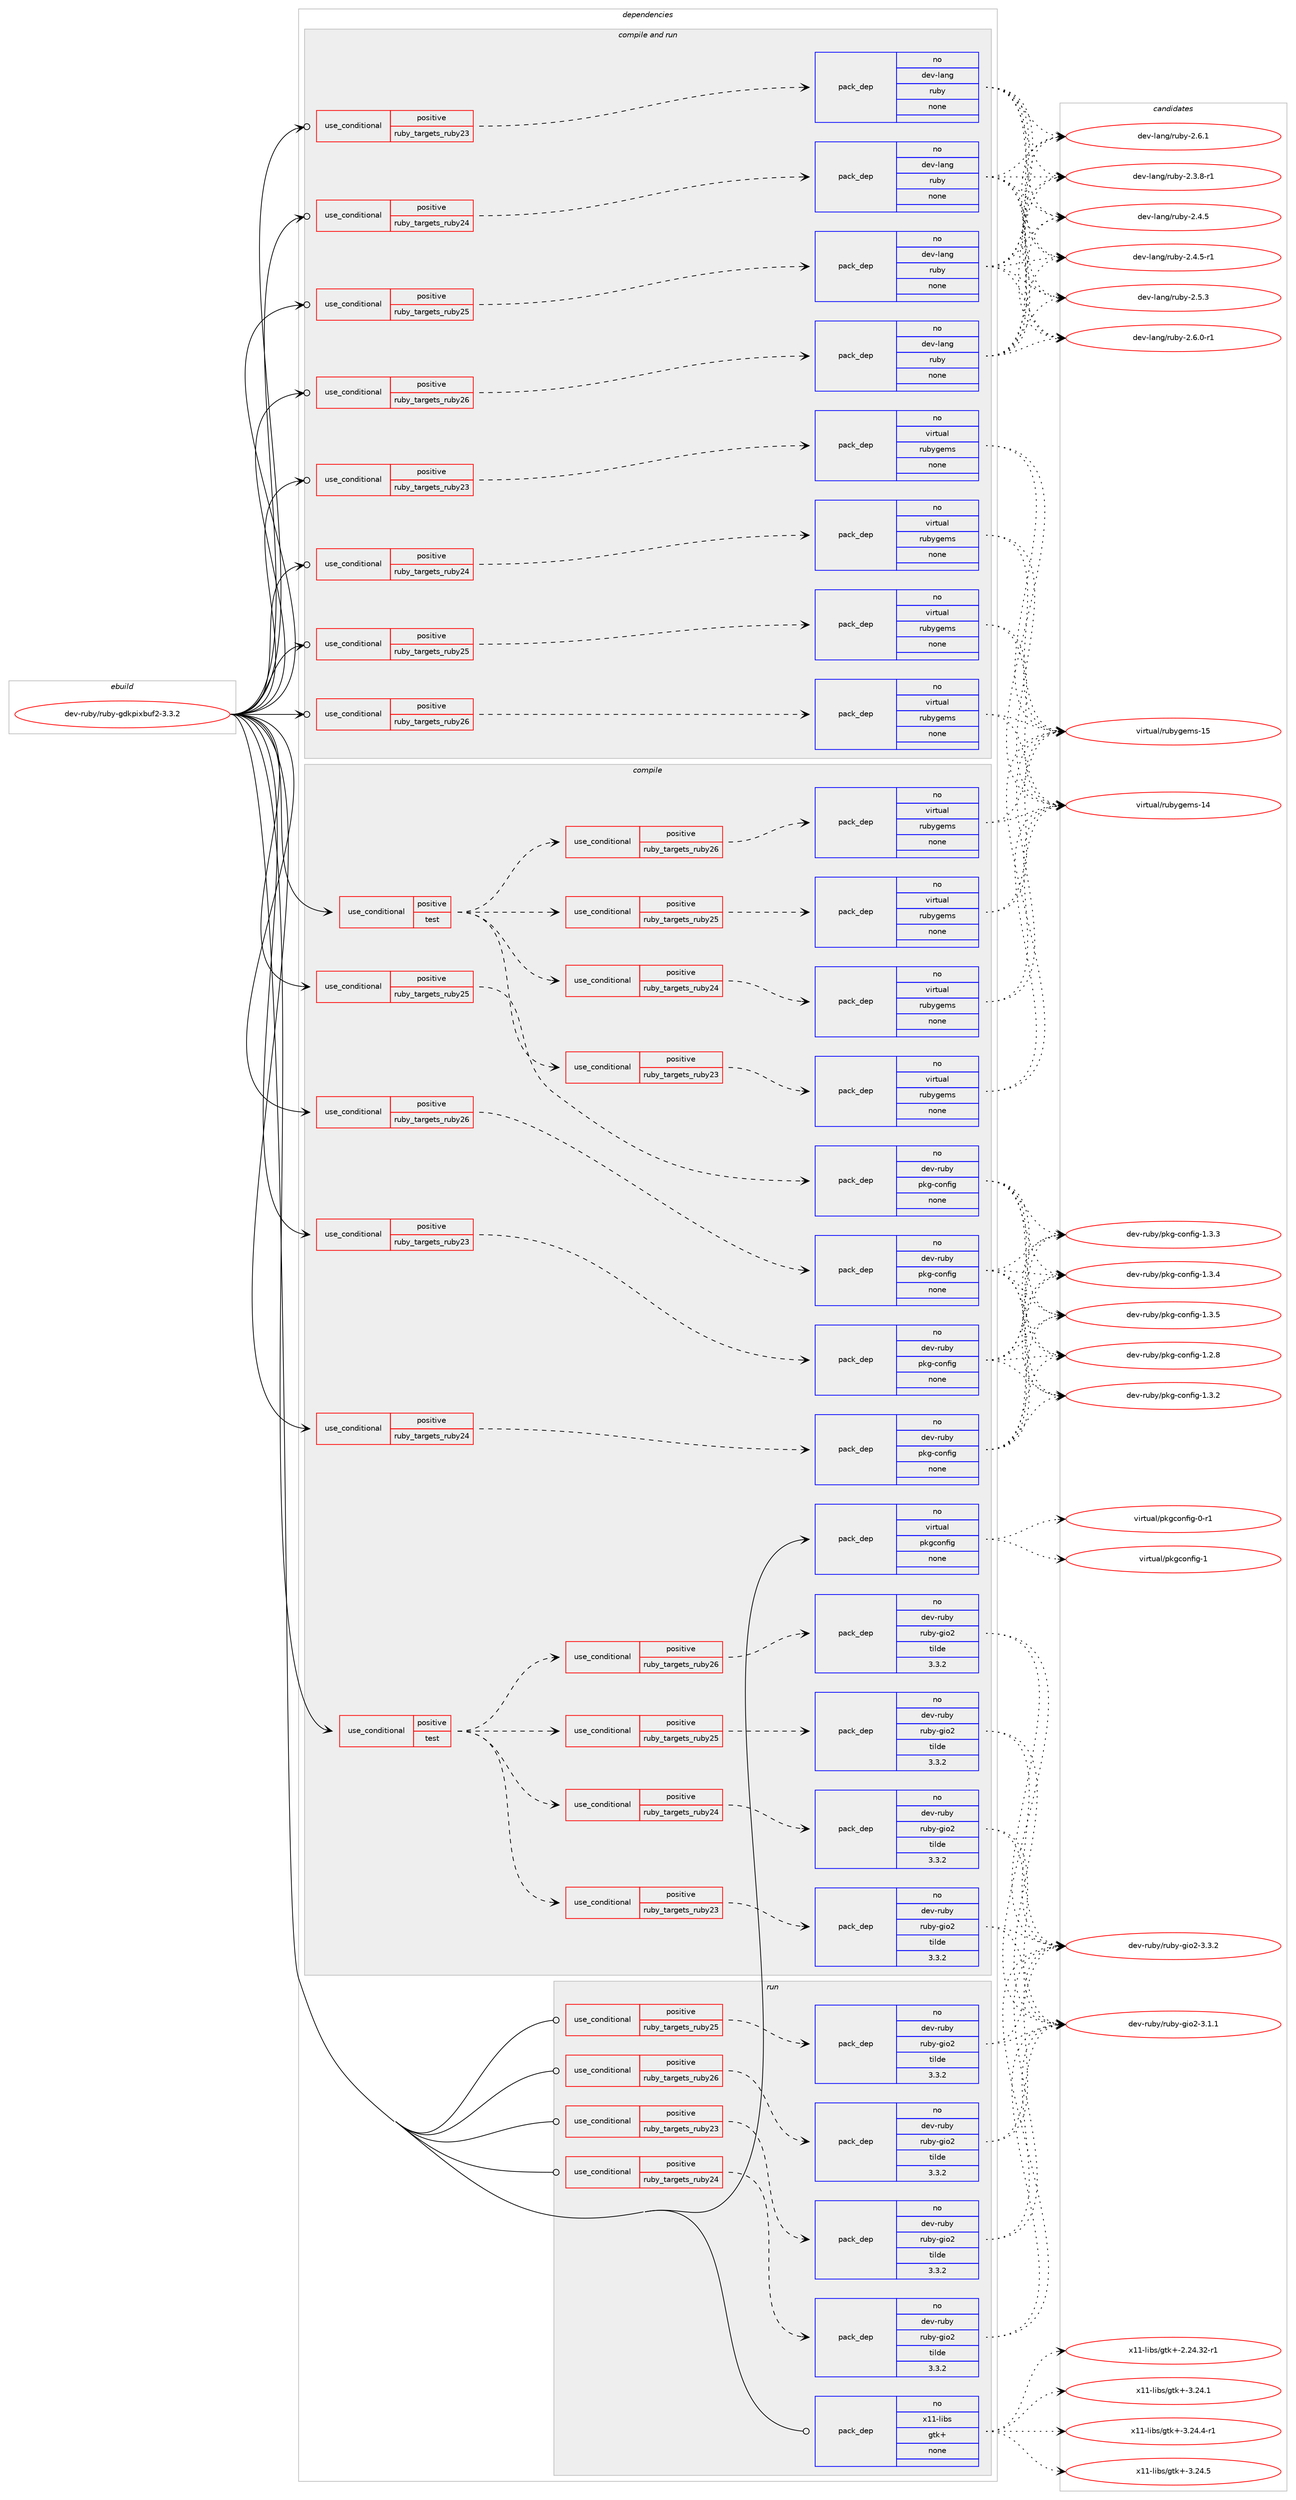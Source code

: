 digraph prolog {

# *************
# Graph options
# *************

newrank=true;
concentrate=true;
compound=true;
graph [rankdir=LR,fontname=Helvetica,fontsize=10,ranksep=1.5];#, ranksep=2.5, nodesep=0.2];
edge  [arrowhead=vee];
node  [fontname=Helvetica,fontsize=10];

# **********
# The ebuild
# **********

subgraph cluster_leftcol {
color=gray;
rank=same;
label=<<i>ebuild</i>>;
id [label="dev-ruby/ruby-gdkpixbuf2-3.3.2", color=red, width=4, href="../dev-ruby/ruby-gdkpixbuf2-3.3.2.svg"];
}

# ****************
# The dependencies
# ****************

subgraph cluster_midcol {
color=gray;
label=<<i>dependencies</i>>;
subgraph cluster_compile {
fillcolor="#eeeeee";
style=filled;
label=<<i>compile</i>>;
subgraph cond415086 {
dependency1522899 [label=<<TABLE BORDER="0" CELLBORDER="1" CELLSPACING="0" CELLPADDING="4"><TR><TD ROWSPAN="3" CELLPADDING="10">use_conditional</TD></TR><TR><TD>positive</TD></TR><TR><TD>ruby_targets_ruby23</TD></TR></TABLE>>, shape=none, color=red];
subgraph pack1084307 {
dependency1522900 [label=<<TABLE BORDER="0" CELLBORDER="1" CELLSPACING="0" CELLPADDING="4" WIDTH="220"><TR><TD ROWSPAN="6" CELLPADDING="30">pack_dep</TD></TR><TR><TD WIDTH="110">no</TD></TR><TR><TD>dev-ruby</TD></TR><TR><TD>pkg-config</TD></TR><TR><TD>none</TD></TR><TR><TD></TD></TR></TABLE>>, shape=none, color=blue];
}
dependency1522899:e -> dependency1522900:w [weight=20,style="dashed",arrowhead="vee"];
}
id:e -> dependency1522899:w [weight=20,style="solid",arrowhead="vee"];
subgraph cond415087 {
dependency1522901 [label=<<TABLE BORDER="0" CELLBORDER="1" CELLSPACING="0" CELLPADDING="4"><TR><TD ROWSPAN="3" CELLPADDING="10">use_conditional</TD></TR><TR><TD>positive</TD></TR><TR><TD>ruby_targets_ruby24</TD></TR></TABLE>>, shape=none, color=red];
subgraph pack1084308 {
dependency1522902 [label=<<TABLE BORDER="0" CELLBORDER="1" CELLSPACING="0" CELLPADDING="4" WIDTH="220"><TR><TD ROWSPAN="6" CELLPADDING="30">pack_dep</TD></TR><TR><TD WIDTH="110">no</TD></TR><TR><TD>dev-ruby</TD></TR><TR><TD>pkg-config</TD></TR><TR><TD>none</TD></TR><TR><TD></TD></TR></TABLE>>, shape=none, color=blue];
}
dependency1522901:e -> dependency1522902:w [weight=20,style="dashed",arrowhead="vee"];
}
id:e -> dependency1522901:w [weight=20,style="solid",arrowhead="vee"];
subgraph cond415088 {
dependency1522903 [label=<<TABLE BORDER="0" CELLBORDER="1" CELLSPACING="0" CELLPADDING="4"><TR><TD ROWSPAN="3" CELLPADDING="10">use_conditional</TD></TR><TR><TD>positive</TD></TR><TR><TD>ruby_targets_ruby25</TD></TR></TABLE>>, shape=none, color=red];
subgraph pack1084309 {
dependency1522904 [label=<<TABLE BORDER="0" CELLBORDER="1" CELLSPACING="0" CELLPADDING="4" WIDTH="220"><TR><TD ROWSPAN="6" CELLPADDING="30">pack_dep</TD></TR><TR><TD WIDTH="110">no</TD></TR><TR><TD>dev-ruby</TD></TR><TR><TD>pkg-config</TD></TR><TR><TD>none</TD></TR><TR><TD></TD></TR></TABLE>>, shape=none, color=blue];
}
dependency1522903:e -> dependency1522904:w [weight=20,style="dashed",arrowhead="vee"];
}
id:e -> dependency1522903:w [weight=20,style="solid",arrowhead="vee"];
subgraph cond415089 {
dependency1522905 [label=<<TABLE BORDER="0" CELLBORDER="1" CELLSPACING="0" CELLPADDING="4"><TR><TD ROWSPAN="3" CELLPADDING="10">use_conditional</TD></TR><TR><TD>positive</TD></TR><TR><TD>ruby_targets_ruby26</TD></TR></TABLE>>, shape=none, color=red];
subgraph pack1084310 {
dependency1522906 [label=<<TABLE BORDER="0" CELLBORDER="1" CELLSPACING="0" CELLPADDING="4" WIDTH="220"><TR><TD ROWSPAN="6" CELLPADDING="30">pack_dep</TD></TR><TR><TD WIDTH="110">no</TD></TR><TR><TD>dev-ruby</TD></TR><TR><TD>pkg-config</TD></TR><TR><TD>none</TD></TR><TR><TD></TD></TR></TABLE>>, shape=none, color=blue];
}
dependency1522905:e -> dependency1522906:w [weight=20,style="dashed",arrowhead="vee"];
}
id:e -> dependency1522905:w [weight=20,style="solid",arrowhead="vee"];
subgraph cond415090 {
dependency1522907 [label=<<TABLE BORDER="0" CELLBORDER="1" CELLSPACING="0" CELLPADDING="4"><TR><TD ROWSPAN="3" CELLPADDING="10">use_conditional</TD></TR><TR><TD>positive</TD></TR><TR><TD>test</TD></TR></TABLE>>, shape=none, color=red];
subgraph cond415091 {
dependency1522908 [label=<<TABLE BORDER="0" CELLBORDER="1" CELLSPACING="0" CELLPADDING="4"><TR><TD ROWSPAN="3" CELLPADDING="10">use_conditional</TD></TR><TR><TD>positive</TD></TR><TR><TD>ruby_targets_ruby23</TD></TR></TABLE>>, shape=none, color=red];
subgraph pack1084311 {
dependency1522909 [label=<<TABLE BORDER="0" CELLBORDER="1" CELLSPACING="0" CELLPADDING="4" WIDTH="220"><TR><TD ROWSPAN="6" CELLPADDING="30">pack_dep</TD></TR><TR><TD WIDTH="110">no</TD></TR><TR><TD>dev-ruby</TD></TR><TR><TD>ruby-gio2</TD></TR><TR><TD>tilde</TD></TR><TR><TD>3.3.2</TD></TR></TABLE>>, shape=none, color=blue];
}
dependency1522908:e -> dependency1522909:w [weight=20,style="dashed",arrowhead="vee"];
}
dependency1522907:e -> dependency1522908:w [weight=20,style="dashed",arrowhead="vee"];
subgraph cond415092 {
dependency1522910 [label=<<TABLE BORDER="0" CELLBORDER="1" CELLSPACING="0" CELLPADDING="4"><TR><TD ROWSPAN="3" CELLPADDING="10">use_conditional</TD></TR><TR><TD>positive</TD></TR><TR><TD>ruby_targets_ruby24</TD></TR></TABLE>>, shape=none, color=red];
subgraph pack1084312 {
dependency1522911 [label=<<TABLE BORDER="0" CELLBORDER="1" CELLSPACING="0" CELLPADDING="4" WIDTH="220"><TR><TD ROWSPAN="6" CELLPADDING="30">pack_dep</TD></TR><TR><TD WIDTH="110">no</TD></TR><TR><TD>dev-ruby</TD></TR><TR><TD>ruby-gio2</TD></TR><TR><TD>tilde</TD></TR><TR><TD>3.3.2</TD></TR></TABLE>>, shape=none, color=blue];
}
dependency1522910:e -> dependency1522911:w [weight=20,style="dashed",arrowhead="vee"];
}
dependency1522907:e -> dependency1522910:w [weight=20,style="dashed",arrowhead="vee"];
subgraph cond415093 {
dependency1522912 [label=<<TABLE BORDER="0" CELLBORDER="1" CELLSPACING="0" CELLPADDING="4"><TR><TD ROWSPAN="3" CELLPADDING="10">use_conditional</TD></TR><TR><TD>positive</TD></TR><TR><TD>ruby_targets_ruby25</TD></TR></TABLE>>, shape=none, color=red];
subgraph pack1084313 {
dependency1522913 [label=<<TABLE BORDER="0" CELLBORDER="1" CELLSPACING="0" CELLPADDING="4" WIDTH="220"><TR><TD ROWSPAN="6" CELLPADDING="30">pack_dep</TD></TR><TR><TD WIDTH="110">no</TD></TR><TR><TD>dev-ruby</TD></TR><TR><TD>ruby-gio2</TD></TR><TR><TD>tilde</TD></TR><TR><TD>3.3.2</TD></TR></TABLE>>, shape=none, color=blue];
}
dependency1522912:e -> dependency1522913:w [weight=20,style="dashed",arrowhead="vee"];
}
dependency1522907:e -> dependency1522912:w [weight=20,style="dashed",arrowhead="vee"];
subgraph cond415094 {
dependency1522914 [label=<<TABLE BORDER="0" CELLBORDER="1" CELLSPACING="0" CELLPADDING="4"><TR><TD ROWSPAN="3" CELLPADDING="10">use_conditional</TD></TR><TR><TD>positive</TD></TR><TR><TD>ruby_targets_ruby26</TD></TR></TABLE>>, shape=none, color=red];
subgraph pack1084314 {
dependency1522915 [label=<<TABLE BORDER="0" CELLBORDER="1" CELLSPACING="0" CELLPADDING="4" WIDTH="220"><TR><TD ROWSPAN="6" CELLPADDING="30">pack_dep</TD></TR><TR><TD WIDTH="110">no</TD></TR><TR><TD>dev-ruby</TD></TR><TR><TD>ruby-gio2</TD></TR><TR><TD>tilde</TD></TR><TR><TD>3.3.2</TD></TR></TABLE>>, shape=none, color=blue];
}
dependency1522914:e -> dependency1522915:w [weight=20,style="dashed",arrowhead="vee"];
}
dependency1522907:e -> dependency1522914:w [weight=20,style="dashed",arrowhead="vee"];
}
id:e -> dependency1522907:w [weight=20,style="solid",arrowhead="vee"];
subgraph cond415095 {
dependency1522916 [label=<<TABLE BORDER="0" CELLBORDER="1" CELLSPACING="0" CELLPADDING="4"><TR><TD ROWSPAN="3" CELLPADDING="10">use_conditional</TD></TR><TR><TD>positive</TD></TR><TR><TD>test</TD></TR></TABLE>>, shape=none, color=red];
subgraph cond415096 {
dependency1522917 [label=<<TABLE BORDER="0" CELLBORDER="1" CELLSPACING="0" CELLPADDING="4"><TR><TD ROWSPAN="3" CELLPADDING="10">use_conditional</TD></TR><TR><TD>positive</TD></TR><TR><TD>ruby_targets_ruby23</TD></TR></TABLE>>, shape=none, color=red];
subgraph pack1084315 {
dependency1522918 [label=<<TABLE BORDER="0" CELLBORDER="1" CELLSPACING="0" CELLPADDING="4" WIDTH="220"><TR><TD ROWSPAN="6" CELLPADDING="30">pack_dep</TD></TR><TR><TD WIDTH="110">no</TD></TR><TR><TD>virtual</TD></TR><TR><TD>rubygems</TD></TR><TR><TD>none</TD></TR><TR><TD></TD></TR></TABLE>>, shape=none, color=blue];
}
dependency1522917:e -> dependency1522918:w [weight=20,style="dashed",arrowhead="vee"];
}
dependency1522916:e -> dependency1522917:w [weight=20,style="dashed",arrowhead="vee"];
subgraph cond415097 {
dependency1522919 [label=<<TABLE BORDER="0" CELLBORDER="1" CELLSPACING="0" CELLPADDING="4"><TR><TD ROWSPAN="3" CELLPADDING="10">use_conditional</TD></TR><TR><TD>positive</TD></TR><TR><TD>ruby_targets_ruby24</TD></TR></TABLE>>, shape=none, color=red];
subgraph pack1084316 {
dependency1522920 [label=<<TABLE BORDER="0" CELLBORDER="1" CELLSPACING="0" CELLPADDING="4" WIDTH="220"><TR><TD ROWSPAN="6" CELLPADDING="30">pack_dep</TD></TR><TR><TD WIDTH="110">no</TD></TR><TR><TD>virtual</TD></TR><TR><TD>rubygems</TD></TR><TR><TD>none</TD></TR><TR><TD></TD></TR></TABLE>>, shape=none, color=blue];
}
dependency1522919:e -> dependency1522920:w [weight=20,style="dashed",arrowhead="vee"];
}
dependency1522916:e -> dependency1522919:w [weight=20,style="dashed",arrowhead="vee"];
subgraph cond415098 {
dependency1522921 [label=<<TABLE BORDER="0" CELLBORDER="1" CELLSPACING="0" CELLPADDING="4"><TR><TD ROWSPAN="3" CELLPADDING="10">use_conditional</TD></TR><TR><TD>positive</TD></TR><TR><TD>ruby_targets_ruby25</TD></TR></TABLE>>, shape=none, color=red];
subgraph pack1084317 {
dependency1522922 [label=<<TABLE BORDER="0" CELLBORDER="1" CELLSPACING="0" CELLPADDING="4" WIDTH="220"><TR><TD ROWSPAN="6" CELLPADDING="30">pack_dep</TD></TR><TR><TD WIDTH="110">no</TD></TR><TR><TD>virtual</TD></TR><TR><TD>rubygems</TD></TR><TR><TD>none</TD></TR><TR><TD></TD></TR></TABLE>>, shape=none, color=blue];
}
dependency1522921:e -> dependency1522922:w [weight=20,style="dashed",arrowhead="vee"];
}
dependency1522916:e -> dependency1522921:w [weight=20,style="dashed",arrowhead="vee"];
subgraph cond415099 {
dependency1522923 [label=<<TABLE BORDER="0" CELLBORDER="1" CELLSPACING="0" CELLPADDING="4"><TR><TD ROWSPAN="3" CELLPADDING="10">use_conditional</TD></TR><TR><TD>positive</TD></TR><TR><TD>ruby_targets_ruby26</TD></TR></TABLE>>, shape=none, color=red];
subgraph pack1084318 {
dependency1522924 [label=<<TABLE BORDER="0" CELLBORDER="1" CELLSPACING="0" CELLPADDING="4" WIDTH="220"><TR><TD ROWSPAN="6" CELLPADDING="30">pack_dep</TD></TR><TR><TD WIDTH="110">no</TD></TR><TR><TD>virtual</TD></TR><TR><TD>rubygems</TD></TR><TR><TD>none</TD></TR><TR><TD></TD></TR></TABLE>>, shape=none, color=blue];
}
dependency1522923:e -> dependency1522924:w [weight=20,style="dashed",arrowhead="vee"];
}
dependency1522916:e -> dependency1522923:w [weight=20,style="dashed",arrowhead="vee"];
}
id:e -> dependency1522916:w [weight=20,style="solid",arrowhead="vee"];
subgraph pack1084319 {
dependency1522925 [label=<<TABLE BORDER="0" CELLBORDER="1" CELLSPACING="0" CELLPADDING="4" WIDTH="220"><TR><TD ROWSPAN="6" CELLPADDING="30">pack_dep</TD></TR><TR><TD WIDTH="110">no</TD></TR><TR><TD>virtual</TD></TR><TR><TD>pkgconfig</TD></TR><TR><TD>none</TD></TR><TR><TD></TD></TR></TABLE>>, shape=none, color=blue];
}
id:e -> dependency1522925:w [weight=20,style="solid",arrowhead="vee"];
}
subgraph cluster_compileandrun {
fillcolor="#eeeeee";
style=filled;
label=<<i>compile and run</i>>;
subgraph cond415100 {
dependency1522926 [label=<<TABLE BORDER="0" CELLBORDER="1" CELLSPACING="0" CELLPADDING="4"><TR><TD ROWSPAN="3" CELLPADDING="10">use_conditional</TD></TR><TR><TD>positive</TD></TR><TR><TD>ruby_targets_ruby23</TD></TR></TABLE>>, shape=none, color=red];
subgraph pack1084320 {
dependency1522927 [label=<<TABLE BORDER="0" CELLBORDER="1" CELLSPACING="0" CELLPADDING="4" WIDTH="220"><TR><TD ROWSPAN="6" CELLPADDING="30">pack_dep</TD></TR><TR><TD WIDTH="110">no</TD></TR><TR><TD>dev-lang</TD></TR><TR><TD>ruby</TD></TR><TR><TD>none</TD></TR><TR><TD></TD></TR></TABLE>>, shape=none, color=blue];
}
dependency1522926:e -> dependency1522927:w [weight=20,style="dashed",arrowhead="vee"];
}
id:e -> dependency1522926:w [weight=20,style="solid",arrowhead="odotvee"];
subgraph cond415101 {
dependency1522928 [label=<<TABLE BORDER="0" CELLBORDER="1" CELLSPACING="0" CELLPADDING="4"><TR><TD ROWSPAN="3" CELLPADDING="10">use_conditional</TD></TR><TR><TD>positive</TD></TR><TR><TD>ruby_targets_ruby23</TD></TR></TABLE>>, shape=none, color=red];
subgraph pack1084321 {
dependency1522929 [label=<<TABLE BORDER="0" CELLBORDER="1" CELLSPACING="0" CELLPADDING="4" WIDTH="220"><TR><TD ROWSPAN="6" CELLPADDING="30">pack_dep</TD></TR><TR><TD WIDTH="110">no</TD></TR><TR><TD>virtual</TD></TR><TR><TD>rubygems</TD></TR><TR><TD>none</TD></TR><TR><TD></TD></TR></TABLE>>, shape=none, color=blue];
}
dependency1522928:e -> dependency1522929:w [weight=20,style="dashed",arrowhead="vee"];
}
id:e -> dependency1522928:w [weight=20,style="solid",arrowhead="odotvee"];
subgraph cond415102 {
dependency1522930 [label=<<TABLE BORDER="0" CELLBORDER="1" CELLSPACING="0" CELLPADDING="4"><TR><TD ROWSPAN="3" CELLPADDING="10">use_conditional</TD></TR><TR><TD>positive</TD></TR><TR><TD>ruby_targets_ruby24</TD></TR></TABLE>>, shape=none, color=red];
subgraph pack1084322 {
dependency1522931 [label=<<TABLE BORDER="0" CELLBORDER="1" CELLSPACING="0" CELLPADDING="4" WIDTH="220"><TR><TD ROWSPAN="6" CELLPADDING="30">pack_dep</TD></TR><TR><TD WIDTH="110">no</TD></TR><TR><TD>dev-lang</TD></TR><TR><TD>ruby</TD></TR><TR><TD>none</TD></TR><TR><TD></TD></TR></TABLE>>, shape=none, color=blue];
}
dependency1522930:e -> dependency1522931:w [weight=20,style="dashed",arrowhead="vee"];
}
id:e -> dependency1522930:w [weight=20,style="solid",arrowhead="odotvee"];
subgraph cond415103 {
dependency1522932 [label=<<TABLE BORDER="0" CELLBORDER="1" CELLSPACING="0" CELLPADDING="4"><TR><TD ROWSPAN="3" CELLPADDING="10">use_conditional</TD></TR><TR><TD>positive</TD></TR><TR><TD>ruby_targets_ruby24</TD></TR></TABLE>>, shape=none, color=red];
subgraph pack1084323 {
dependency1522933 [label=<<TABLE BORDER="0" CELLBORDER="1" CELLSPACING="0" CELLPADDING="4" WIDTH="220"><TR><TD ROWSPAN="6" CELLPADDING="30">pack_dep</TD></TR><TR><TD WIDTH="110">no</TD></TR><TR><TD>virtual</TD></TR><TR><TD>rubygems</TD></TR><TR><TD>none</TD></TR><TR><TD></TD></TR></TABLE>>, shape=none, color=blue];
}
dependency1522932:e -> dependency1522933:w [weight=20,style="dashed",arrowhead="vee"];
}
id:e -> dependency1522932:w [weight=20,style="solid",arrowhead="odotvee"];
subgraph cond415104 {
dependency1522934 [label=<<TABLE BORDER="0" CELLBORDER="1" CELLSPACING="0" CELLPADDING="4"><TR><TD ROWSPAN="3" CELLPADDING="10">use_conditional</TD></TR><TR><TD>positive</TD></TR><TR><TD>ruby_targets_ruby25</TD></TR></TABLE>>, shape=none, color=red];
subgraph pack1084324 {
dependency1522935 [label=<<TABLE BORDER="0" CELLBORDER="1" CELLSPACING="0" CELLPADDING="4" WIDTH="220"><TR><TD ROWSPAN="6" CELLPADDING="30">pack_dep</TD></TR><TR><TD WIDTH="110">no</TD></TR><TR><TD>dev-lang</TD></TR><TR><TD>ruby</TD></TR><TR><TD>none</TD></TR><TR><TD></TD></TR></TABLE>>, shape=none, color=blue];
}
dependency1522934:e -> dependency1522935:w [weight=20,style="dashed",arrowhead="vee"];
}
id:e -> dependency1522934:w [weight=20,style="solid",arrowhead="odotvee"];
subgraph cond415105 {
dependency1522936 [label=<<TABLE BORDER="0" CELLBORDER="1" CELLSPACING="0" CELLPADDING="4"><TR><TD ROWSPAN="3" CELLPADDING="10">use_conditional</TD></TR><TR><TD>positive</TD></TR><TR><TD>ruby_targets_ruby25</TD></TR></TABLE>>, shape=none, color=red];
subgraph pack1084325 {
dependency1522937 [label=<<TABLE BORDER="0" CELLBORDER="1" CELLSPACING="0" CELLPADDING="4" WIDTH="220"><TR><TD ROWSPAN="6" CELLPADDING="30">pack_dep</TD></TR><TR><TD WIDTH="110">no</TD></TR><TR><TD>virtual</TD></TR><TR><TD>rubygems</TD></TR><TR><TD>none</TD></TR><TR><TD></TD></TR></TABLE>>, shape=none, color=blue];
}
dependency1522936:e -> dependency1522937:w [weight=20,style="dashed",arrowhead="vee"];
}
id:e -> dependency1522936:w [weight=20,style="solid",arrowhead="odotvee"];
subgraph cond415106 {
dependency1522938 [label=<<TABLE BORDER="0" CELLBORDER="1" CELLSPACING="0" CELLPADDING="4"><TR><TD ROWSPAN="3" CELLPADDING="10">use_conditional</TD></TR><TR><TD>positive</TD></TR><TR><TD>ruby_targets_ruby26</TD></TR></TABLE>>, shape=none, color=red];
subgraph pack1084326 {
dependency1522939 [label=<<TABLE BORDER="0" CELLBORDER="1" CELLSPACING="0" CELLPADDING="4" WIDTH="220"><TR><TD ROWSPAN="6" CELLPADDING="30">pack_dep</TD></TR><TR><TD WIDTH="110">no</TD></TR><TR><TD>dev-lang</TD></TR><TR><TD>ruby</TD></TR><TR><TD>none</TD></TR><TR><TD></TD></TR></TABLE>>, shape=none, color=blue];
}
dependency1522938:e -> dependency1522939:w [weight=20,style="dashed",arrowhead="vee"];
}
id:e -> dependency1522938:w [weight=20,style="solid",arrowhead="odotvee"];
subgraph cond415107 {
dependency1522940 [label=<<TABLE BORDER="0" CELLBORDER="1" CELLSPACING="0" CELLPADDING="4"><TR><TD ROWSPAN="3" CELLPADDING="10">use_conditional</TD></TR><TR><TD>positive</TD></TR><TR><TD>ruby_targets_ruby26</TD></TR></TABLE>>, shape=none, color=red];
subgraph pack1084327 {
dependency1522941 [label=<<TABLE BORDER="0" CELLBORDER="1" CELLSPACING="0" CELLPADDING="4" WIDTH="220"><TR><TD ROWSPAN="6" CELLPADDING="30">pack_dep</TD></TR><TR><TD WIDTH="110">no</TD></TR><TR><TD>virtual</TD></TR><TR><TD>rubygems</TD></TR><TR><TD>none</TD></TR><TR><TD></TD></TR></TABLE>>, shape=none, color=blue];
}
dependency1522940:e -> dependency1522941:w [weight=20,style="dashed",arrowhead="vee"];
}
id:e -> dependency1522940:w [weight=20,style="solid",arrowhead="odotvee"];
}
subgraph cluster_run {
fillcolor="#eeeeee";
style=filled;
label=<<i>run</i>>;
subgraph cond415108 {
dependency1522942 [label=<<TABLE BORDER="0" CELLBORDER="1" CELLSPACING="0" CELLPADDING="4"><TR><TD ROWSPAN="3" CELLPADDING="10">use_conditional</TD></TR><TR><TD>positive</TD></TR><TR><TD>ruby_targets_ruby23</TD></TR></TABLE>>, shape=none, color=red];
subgraph pack1084328 {
dependency1522943 [label=<<TABLE BORDER="0" CELLBORDER="1" CELLSPACING="0" CELLPADDING="4" WIDTH="220"><TR><TD ROWSPAN="6" CELLPADDING="30">pack_dep</TD></TR><TR><TD WIDTH="110">no</TD></TR><TR><TD>dev-ruby</TD></TR><TR><TD>ruby-gio2</TD></TR><TR><TD>tilde</TD></TR><TR><TD>3.3.2</TD></TR></TABLE>>, shape=none, color=blue];
}
dependency1522942:e -> dependency1522943:w [weight=20,style="dashed",arrowhead="vee"];
}
id:e -> dependency1522942:w [weight=20,style="solid",arrowhead="odot"];
subgraph cond415109 {
dependency1522944 [label=<<TABLE BORDER="0" CELLBORDER="1" CELLSPACING="0" CELLPADDING="4"><TR><TD ROWSPAN="3" CELLPADDING="10">use_conditional</TD></TR><TR><TD>positive</TD></TR><TR><TD>ruby_targets_ruby24</TD></TR></TABLE>>, shape=none, color=red];
subgraph pack1084329 {
dependency1522945 [label=<<TABLE BORDER="0" CELLBORDER="1" CELLSPACING="0" CELLPADDING="4" WIDTH="220"><TR><TD ROWSPAN="6" CELLPADDING="30">pack_dep</TD></TR><TR><TD WIDTH="110">no</TD></TR><TR><TD>dev-ruby</TD></TR><TR><TD>ruby-gio2</TD></TR><TR><TD>tilde</TD></TR><TR><TD>3.3.2</TD></TR></TABLE>>, shape=none, color=blue];
}
dependency1522944:e -> dependency1522945:w [weight=20,style="dashed",arrowhead="vee"];
}
id:e -> dependency1522944:w [weight=20,style="solid",arrowhead="odot"];
subgraph cond415110 {
dependency1522946 [label=<<TABLE BORDER="0" CELLBORDER="1" CELLSPACING="0" CELLPADDING="4"><TR><TD ROWSPAN="3" CELLPADDING="10">use_conditional</TD></TR><TR><TD>positive</TD></TR><TR><TD>ruby_targets_ruby25</TD></TR></TABLE>>, shape=none, color=red];
subgraph pack1084330 {
dependency1522947 [label=<<TABLE BORDER="0" CELLBORDER="1" CELLSPACING="0" CELLPADDING="4" WIDTH="220"><TR><TD ROWSPAN="6" CELLPADDING="30">pack_dep</TD></TR><TR><TD WIDTH="110">no</TD></TR><TR><TD>dev-ruby</TD></TR><TR><TD>ruby-gio2</TD></TR><TR><TD>tilde</TD></TR><TR><TD>3.3.2</TD></TR></TABLE>>, shape=none, color=blue];
}
dependency1522946:e -> dependency1522947:w [weight=20,style="dashed",arrowhead="vee"];
}
id:e -> dependency1522946:w [weight=20,style="solid",arrowhead="odot"];
subgraph cond415111 {
dependency1522948 [label=<<TABLE BORDER="0" CELLBORDER="1" CELLSPACING="0" CELLPADDING="4"><TR><TD ROWSPAN="3" CELLPADDING="10">use_conditional</TD></TR><TR><TD>positive</TD></TR><TR><TD>ruby_targets_ruby26</TD></TR></TABLE>>, shape=none, color=red];
subgraph pack1084331 {
dependency1522949 [label=<<TABLE BORDER="0" CELLBORDER="1" CELLSPACING="0" CELLPADDING="4" WIDTH="220"><TR><TD ROWSPAN="6" CELLPADDING="30">pack_dep</TD></TR><TR><TD WIDTH="110">no</TD></TR><TR><TD>dev-ruby</TD></TR><TR><TD>ruby-gio2</TD></TR><TR><TD>tilde</TD></TR><TR><TD>3.3.2</TD></TR></TABLE>>, shape=none, color=blue];
}
dependency1522948:e -> dependency1522949:w [weight=20,style="dashed",arrowhead="vee"];
}
id:e -> dependency1522948:w [weight=20,style="solid",arrowhead="odot"];
subgraph pack1084332 {
dependency1522950 [label=<<TABLE BORDER="0" CELLBORDER="1" CELLSPACING="0" CELLPADDING="4" WIDTH="220"><TR><TD ROWSPAN="6" CELLPADDING="30">pack_dep</TD></TR><TR><TD WIDTH="110">no</TD></TR><TR><TD>x11-libs</TD></TR><TR><TD>gtk+</TD></TR><TR><TD>none</TD></TR><TR><TD></TD></TR></TABLE>>, shape=none, color=blue];
}
id:e -> dependency1522950:w [weight=20,style="solid",arrowhead="odot"];
}
}

# **************
# The candidates
# **************

subgraph cluster_choices {
rank=same;
color=gray;
label=<<i>candidates</i>>;

subgraph choice1084307 {
color=black;
nodesep=1;
choice1001011184511411798121471121071034599111110102105103454946504656 [label="dev-ruby/pkg-config-1.2.8", color=red, width=4,href="../dev-ruby/pkg-config-1.2.8.svg"];
choice1001011184511411798121471121071034599111110102105103454946514650 [label="dev-ruby/pkg-config-1.3.2", color=red, width=4,href="../dev-ruby/pkg-config-1.3.2.svg"];
choice1001011184511411798121471121071034599111110102105103454946514651 [label="dev-ruby/pkg-config-1.3.3", color=red, width=4,href="../dev-ruby/pkg-config-1.3.3.svg"];
choice1001011184511411798121471121071034599111110102105103454946514652 [label="dev-ruby/pkg-config-1.3.4", color=red, width=4,href="../dev-ruby/pkg-config-1.3.4.svg"];
choice1001011184511411798121471121071034599111110102105103454946514653 [label="dev-ruby/pkg-config-1.3.5", color=red, width=4,href="../dev-ruby/pkg-config-1.3.5.svg"];
dependency1522900:e -> choice1001011184511411798121471121071034599111110102105103454946504656:w [style=dotted,weight="100"];
dependency1522900:e -> choice1001011184511411798121471121071034599111110102105103454946514650:w [style=dotted,weight="100"];
dependency1522900:e -> choice1001011184511411798121471121071034599111110102105103454946514651:w [style=dotted,weight="100"];
dependency1522900:e -> choice1001011184511411798121471121071034599111110102105103454946514652:w [style=dotted,weight="100"];
dependency1522900:e -> choice1001011184511411798121471121071034599111110102105103454946514653:w [style=dotted,weight="100"];
}
subgraph choice1084308 {
color=black;
nodesep=1;
choice1001011184511411798121471121071034599111110102105103454946504656 [label="dev-ruby/pkg-config-1.2.8", color=red, width=4,href="../dev-ruby/pkg-config-1.2.8.svg"];
choice1001011184511411798121471121071034599111110102105103454946514650 [label="dev-ruby/pkg-config-1.3.2", color=red, width=4,href="../dev-ruby/pkg-config-1.3.2.svg"];
choice1001011184511411798121471121071034599111110102105103454946514651 [label="dev-ruby/pkg-config-1.3.3", color=red, width=4,href="../dev-ruby/pkg-config-1.3.3.svg"];
choice1001011184511411798121471121071034599111110102105103454946514652 [label="dev-ruby/pkg-config-1.3.4", color=red, width=4,href="../dev-ruby/pkg-config-1.3.4.svg"];
choice1001011184511411798121471121071034599111110102105103454946514653 [label="dev-ruby/pkg-config-1.3.5", color=red, width=4,href="../dev-ruby/pkg-config-1.3.5.svg"];
dependency1522902:e -> choice1001011184511411798121471121071034599111110102105103454946504656:w [style=dotted,weight="100"];
dependency1522902:e -> choice1001011184511411798121471121071034599111110102105103454946514650:w [style=dotted,weight="100"];
dependency1522902:e -> choice1001011184511411798121471121071034599111110102105103454946514651:w [style=dotted,weight="100"];
dependency1522902:e -> choice1001011184511411798121471121071034599111110102105103454946514652:w [style=dotted,weight="100"];
dependency1522902:e -> choice1001011184511411798121471121071034599111110102105103454946514653:w [style=dotted,weight="100"];
}
subgraph choice1084309 {
color=black;
nodesep=1;
choice1001011184511411798121471121071034599111110102105103454946504656 [label="dev-ruby/pkg-config-1.2.8", color=red, width=4,href="../dev-ruby/pkg-config-1.2.8.svg"];
choice1001011184511411798121471121071034599111110102105103454946514650 [label="dev-ruby/pkg-config-1.3.2", color=red, width=4,href="../dev-ruby/pkg-config-1.3.2.svg"];
choice1001011184511411798121471121071034599111110102105103454946514651 [label="dev-ruby/pkg-config-1.3.3", color=red, width=4,href="../dev-ruby/pkg-config-1.3.3.svg"];
choice1001011184511411798121471121071034599111110102105103454946514652 [label="dev-ruby/pkg-config-1.3.4", color=red, width=4,href="../dev-ruby/pkg-config-1.3.4.svg"];
choice1001011184511411798121471121071034599111110102105103454946514653 [label="dev-ruby/pkg-config-1.3.5", color=red, width=4,href="../dev-ruby/pkg-config-1.3.5.svg"];
dependency1522904:e -> choice1001011184511411798121471121071034599111110102105103454946504656:w [style=dotted,weight="100"];
dependency1522904:e -> choice1001011184511411798121471121071034599111110102105103454946514650:w [style=dotted,weight="100"];
dependency1522904:e -> choice1001011184511411798121471121071034599111110102105103454946514651:w [style=dotted,weight="100"];
dependency1522904:e -> choice1001011184511411798121471121071034599111110102105103454946514652:w [style=dotted,weight="100"];
dependency1522904:e -> choice1001011184511411798121471121071034599111110102105103454946514653:w [style=dotted,weight="100"];
}
subgraph choice1084310 {
color=black;
nodesep=1;
choice1001011184511411798121471121071034599111110102105103454946504656 [label="dev-ruby/pkg-config-1.2.8", color=red, width=4,href="../dev-ruby/pkg-config-1.2.8.svg"];
choice1001011184511411798121471121071034599111110102105103454946514650 [label="dev-ruby/pkg-config-1.3.2", color=red, width=4,href="../dev-ruby/pkg-config-1.3.2.svg"];
choice1001011184511411798121471121071034599111110102105103454946514651 [label="dev-ruby/pkg-config-1.3.3", color=red, width=4,href="../dev-ruby/pkg-config-1.3.3.svg"];
choice1001011184511411798121471121071034599111110102105103454946514652 [label="dev-ruby/pkg-config-1.3.4", color=red, width=4,href="../dev-ruby/pkg-config-1.3.4.svg"];
choice1001011184511411798121471121071034599111110102105103454946514653 [label="dev-ruby/pkg-config-1.3.5", color=red, width=4,href="../dev-ruby/pkg-config-1.3.5.svg"];
dependency1522906:e -> choice1001011184511411798121471121071034599111110102105103454946504656:w [style=dotted,weight="100"];
dependency1522906:e -> choice1001011184511411798121471121071034599111110102105103454946514650:w [style=dotted,weight="100"];
dependency1522906:e -> choice1001011184511411798121471121071034599111110102105103454946514651:w [style=dotted,weight="100"];
dependency1522906:e -> choice1001011184511411798121471121071034599111110102105103454946514652:w [style=dotted,weight="100"];
dependency1522906:e -> choice1001011184511411798121471121071034599111110102105103454946514653:w [style=dotted,weight="100"];
}
subgraph choice1084311 {
color=black;
nodesep=1;
choice100101118451141179812147114117981214510310511150455146494649 [label="dev-ruby/ruby-gio2-3.1.1", color=red, width=4,href="../dev-ruby/ruby-gio2-3.1.1.svg"];
choice100101118451141179812147114117981214510310511150455146514650 [label="dev-ruby/ruby-gio2-3.3.2", color=red, width=4,href="../dev-ruby/ruby-gio2-3.3.2.svg"];
dependency1522909:e -> choice100101118451141179812147114117981214510310511150455146494649:w [style=dotted,weight="100"];
dependency1522909:e -> choice100101118451141179812147114117981214510310511150455146514650:w [style=dotted,weight="100"];
}
subgraph choice1084312 {
color=black;
nodesep=1;
choice100101118451141179812147114117981214510310511150455146494649 [label="dev-ruby/ruby-gio2-3.1.1", color=red, width=4,href="../dev-ruby/ruby-gio2-3.1.1.svg"];
choice100101118451141179812147114117981214510310511150455146514650 [label="dev-ruby/ruby-gio2-3.3.2", color=red, width=4,href="../dev-ruby/ruby-gio2-3.3.2.svg"];
dependency1522911:e -> choice100101118451141179812147114117981214510310511150455146494649:w [style=dotted,weight="100"];
dependency1522911:e -> choice100101118451141179812147114117981214510310511150455146514650:w [style=dotted,weight="100"];
}
subgraph choice1084313 {
color=black;
nodesep=1;
choice100101118451141179812147114117981214510310511150455146494649 [label="dev-ruby/ruby-gio2-3.1.1", color=red, width=4,href="../dev-ruby/ruby-gio2-3.1.1.svg"];
choice100101118451141179812147114117981214510310511150455146514650 [label="dev-ruby/ruby-gio2-3.3.2", color=red, width=4,href="../dev-ruby/ruby-gio2-3.3.2.svg"];
dependency1522913:e -> choice100101118451141179812147114117981214510310511150455146494649:w [style=dotted,weight="100"];
dependency1522913:e -> choice100101118451141179812147114117981214510310511150455146514650:w [style=dotted,weight="100"];
}
subgraph choice1084314 {
color=black;
nodesep=1;
choice100101118451141179812147114117981214510310511150455146494649 [label="dev-ruby/ruby-gio2-3.1.1", color=red, width=4,href="../dev-ruby/ruby-gio2-3.1.1.svg"];
choice100101118451141179812147114117981214510310511150455146514650 [label="dev-ruby/ruby-gio2-3.3.2", color=red, width=4,href="../dev-ruby/ruby-gio2-3.3.2.svg"];
dependency1522915:e -> choice100101118451141179812147114117981214510310511150455146494649:w [style=dotted,weight="100"];
dependency1522915:e -> choice100101118451141179812147114117981214510310511150455146514650:w [style=dotted,weight="100"];
}
subgraph choice1084315 {
color=black;
nodesep=1;
choice118105114116117971084711411798121103101109115454952 [label="virtual/rubygems-14", color=red, width=4,href="../virtual/rubygems-14.svg"];
choice118105114116117971084711411798121103101109115454953 [label="virtual/rubygems-15", color=red, width=4,href="../virtual/rubygems-15.svg"];
dependency1522918:e -> choice118105114116117971084711411798121103101109115454952:w [style=dotted,weight="100"];
dependency1522918:e -> choice118105114116117971084711411798121103101109115454953:w [style=dotted,weight="100"];
}
subgraph choice1084316 {
color=black;
nodesep=1;
choice118105114116117971084711411798121103101109115454952 [label="virtual/rubygems-14", color=red, width=4,href="../virtual/rubygems-14.svg"];
choice118105114116117971084711411798121103101109115454953 [label="virtual/rubygems-15", color=red, width=4,href="../virtual/rubygems-15.svg"];
dependency1522920:e -> choice118105114116117971084711411798121103101109115454952:w [style=dotted,weight="100"];
dependency1522920:e -> choice118105114116117971084711411798121103101109115454953:w [style=dotted,weight="100"];
}
subgraph choice1084317 {
color=black;
nodesep=1;
choice118105114116117971084711411798121103101109115454952 [label="virtual/rubygems-14", color=red, width=4,href="../virtual/rubygems-14.svg"];
choice118105114116117971084711411798121103101109115454953 [label="virtual/rubygems-15", color=red, width=4,href="../virtual/rubygems-15.svg"];
dependency1522922:e -> choice118105114116117971084711411798121103101109115454952:w [style=dotted,weight="100"];
dependency1522922:e -> choice118105114116117971084711411798121103101109115454953:w [style=dotted,weight="100"];
}
subgraph choice1084318 {
color=black;
nodesep=1;
choice118105114116117971084711411798121103101109115454952 [label="virtual/rubygems-14", color=red, width=4,href="../virtual/rubygems-14.svg"];
choice118105114116117971084711411798121103101109115454953 [label="virtual/rubygems-15", color=red, width=4,href="../virtual/rubygems-15.svg"];
dependency1522924:e -> choice118105114116117971084711411798121103101109115454952:w [style=dotted,weight="100"];
dependency1522924:e -> choice118105114116117971084711411798121103101109115454953:w [style=dotted,weight="100"];
}
subgraph choice1084319 {
color=black;
nodesep=1;
choice11810511411611797108471121071039911111010210510345484511449 [label="virtual/pkgconfig-0-r1", color=red, width=4,href="../virtual/pkgconfig-0-r1.svg"];
choice1181051141161179710847112107103991111101021051034549 [label="virtual/pkgconfig-1", color=red, width=4,href="../virtual/pkgconfig-1.svg"];
dependency1522925:e -> choice11810511411611797108471121071039911111010210510345484511449:w [style=dotted,weight="100"];
dependency1522925:e -> choice1181051141161179710847112107103991111101021051034549:w [style=dotted,weight="100"];
}
subgraph choice1084320 {
color=black;
nodesep=1;
choice100101118451089711010347114117981214550465146564511449 [label="dev-lang/ruby-2.3.8-r1", color=red, width=4,href="../dev-lang/ruby-2.3.8-r1.svg"];
choice10010111845108971101034711411798121455046524653 [label="dev-lang/ruby-2.4.5", color=red, width=4,href="../dev-lang/ruby-2.4.5.svg"];
choice100101118451089711010347114117981214550465246534511449 [label="dev-lang/ruby-2.4.5-r1", color=red, width=4,href="../dev-lang/ruby-2.4.5-r1.svg"];
choice10010111845108971101034711411798121455046534651 [label="dev-lang/ruby-2.5.3", color=red, width=4,href="../dev-lang/ruby-2.5.3.svg"];
choice100101118451089711010347114117981214550465446484511449 [label="dev-lang/ruby-2.6.0-r1", color=red, width=4,href="../dev-lang/ruby-2.6.0-r1.svg"];
choice10010111845108971101034711411798121455046544649 [label="dev-lang/ruby-2.6.1", color=red, width=4,href="../dev-lang/ruby-2.6.1.svg"];
dependency1522927:e -> choice100101118451089711010347114117981214550465146564511449:w [style=dotted,weight="100"];
dependency1522927:e -> choice10010111845108971101034711411798121455046524653:w [style=dotted,weight="100"];
dependency1522927:e -> choice100101118451089711010347114117981214550465246534511449:w [style=dotted,weight="100"];
dependency1522927:e -> choice10010111845108971101034711411798121455046534651:w [style=dotted,weight="100"];
dependency1522927:e -> choice100101118451089711010347114117981214550465446484511449:w [style=dotted,weight="100"];
dependency1522927:e -> choice10010111845108971101034711411798121455046544649:w [style=dotted,weight="100"];
}
subgraph choice1084321 {
color=black;
nodesep=1;
choice118105114116117971084711411798121103101109115454952 [label="virtual/rubygems-14", color=red, width=4,href="../virtual/rubygems-14.svg"];
choice118105114116117971084711411798121103101109115454953 [label="virtual/rubygems-15", color=red, width=4,href="../virtual/rubygems-15.svg"];
dependency1522929:e -> choice118105114116117971084711411798121103101109115454952:w [style=dotted,weight="100"];
dependency1522929:e -> choice118105114116117971084711411798121103101109115454953:w [style=dotted,weight="100"];
}
subgraph choice1084322 {
color=black;
nodesep=1;
choice100101118451089711010347114117981214550465146564511449 [label="dev-lang/ruby-2.3.8-r1", color=red, width=4,href="../dev-lang/ruby-2.3.8-r1.svg"];
choice10010111845108971101034711411798121455046524653 [label="dev-lang/ruby-2.4.5", color=red, width=4,href="../dev-lang/ruby-2.4.5.svg"];
choice100101118451089711010347114117981214550465246534511449 [label="dev-lang/ruby-2.4.5-r1", color=red, width=4,href="../dev-lang/ruby-2.4.5-r1.svg"];
choice10010111845108971101034711411798121455046534651 [label="dev-lang/ruby-2.5.3", color=red, width=4,href="../dev-lang/ruby-2.5.3.svg"];
choice100101118451089711010347114117981214550465446484511449 [label="dev-lang/ruby-2.6.0-r1", color=red, width=4,href="../dev-lang/ruby-2.6.0-r1.svg"];
choice10010111845108971101034711411798121455046544649 [label="dev-lang/ruby-2.6.1", color=red, width=4,href="../dev-lang/ruby-2.6.1.svg"];
dependency1522931:e -> choice100101118451089711010347114117981214550465146564511449:w [style=dotted,weight="100"];
dependency1522931:e -> choice10010111845108971101034711411798121455046524653:w [style=dotted,weight="100"];
dependency1522931:e -> choice100101118451089711010347114117981214550465246534511449:w [style=dotted,weight="100"];
dependency1522931:e -> choice10010111845108971101034711411798121455046534651:w [style=dotted,weight="100"];
dependency1522931:e -> choice100101118451089711010347114117981214550465446484511449:w [style=dotted,weight="100"];
dependency1522931:e -> choice10010111845108971101034711411798121455046544649:w [style=dotted,weight="100"];
}
subgraph choice1084323 {
color=black;
nodesep=1;
choice118105114116117971084711411798121103101109115454952 [label="virtual/rubygems-14", color=red, width=4,href="../virtual/rubygems-14.svg"];
choice118105114116117971084711411798121103101109115454953 [label="virtual/rubygems-15", color=red, width=4,href="../virtual/rubygems-15.svg"];
dependency1522933:e -> choice118105114116117971084711411798121103101109115454952:w [style=dotted,weight="100"];
dependency1522933:e -> choice118105114116117971084711411798121103101109115454953:w [style=dotted,weight="100"];
}
subgraph choice1084324 {
color=black;
nodesep=1;
choice100101118451089711010347114117981214550465146564511449 [label="dev-lang/ruby-2.3.8-r1", color=red, width=4,href="../dev-lang/ruby-2.3.8-r1.svg"];
choice10010111845108971101034711411798121455046524653 [label="dev-lang/ruby-2.4.5", color=red, width=4,href="../dev-lang/ruby-2.4.5.svg"];
choice100101118451089711010347114117981214550465246534511449 [label="dev-lang/ruby-2.4.5-r1", color=red, width=4,href="../dev-lang/ruby-2.4.5-r1.svg"];
choice10010111845108971101034711411798121455046534651 [label="dev-lang/ruby-2.5.3", color=red, width=4,href="../dev-lang/ruby-2.5.3.svg"];
choice100101118451089711010347114117981214550465446484511449 [label="dev-lang/ruby-2.6.0-r1", color=red, width=4,href="../dev-lang/ruby-2.6.0-r1.svg"];
choice10010111845108971101034711411798121455046544649 [label="dev-lang/ruby-2.6.1", color=red, width=4,href="../dev-lang/ruby-2.6.1.svg"];
dependency1522935:e -> choice100101118451089711010347114117981214550465146564511449:w [style=dotted,weight="100"];
dependency1522935:e -> choice10010111845108971101034711411798121455046524653:w [style=dotted,weight="100"];
dependency1522935:e -> choice100101118451089711010347114117981214550465246534511449:w [style=dotted,weight="100"];
dependency1522935:e -> choice10010111845108971101034711411798121455046534651:w [style=dotted,weight="100"];
dependency1522935:e -> choice100101118451089711010347114117981214550465446484511449:w [style=dotted,weight="100"];
dependency1522935:e -> choice10010111845108971101034711411798121455046544649:w [style=dotted,weight="100"];
}
subgraph choice1084325 {
color=black;
nodesep=1;
choice118105114116117971084711411798121103101109115454952 [label="virtual/rubygems-14", color=red, width=4,href="../virtual/rubygems-14.svg"];
choice118105114116117971084711411798121103101109115454953 [label="virtual/rubygems-15", color=red, width=4,href="../virtual/rubygems-15.svg"];
dependency1522937:e -> choice118105114116117971084711411798121103101109115454952:w [style=dotted,weight="100"];
dependency1522937:e -> choice118105114116117971084711411798121103101109115454953:w [style=dotted,weight="100"];
}
subgraph choice1084326 {
color=black;
nodesep=1;
choice100101118451089711010347114117981214550465146564511449 [label="dev-lang/ruby-2.3.8-r1", color=red, width=4,href="../dev-lang/ruby-2.3.8-r1.svg"];
choice10010111845108971101034711411798121455046524653 [label="dev-lang/ruby-2.4.5", color=red, width=4,href="../dev-lang/ruby-2.4.5.svg"];
choice100101118451089711010347114117981214550465246534511449 [label="dev-lang/ruby-2.4.5-r1", color=red, width=4,href="../dev-lang/ruby-2.4.5-r1.svg"];
choice10010111845108971101034711411798121455046534651 [label="dev-lang/ruby-2.5.3", color=red, width=4,href="../dev-lang/ruby-2.5.3.svg"];
choice100101118451089711010347114117981214550465446484511449 [label="dev-lang/ruby-2.6.0-r1", color=red, width=4,href="../dev-lang/ruby-2.6.0-r1.svg"];
choice10010111845108971101034711411798121455046544649 [label="dev-lang/ruby-2.6.1", color=red, width=4,href="../dev-lang/ruby-2.6.1.svg"];
dependency1522939:e -> choice100101118451089711010347114117981214550465146564511449:w [style=dotted,weight="100"];
dependency1522939:e -> choice10010111845108971101034711411798121455046524653:w [style=dotted,weight="100"];
dependency1522939:e -> choice100101118451089711010347114117981214550465246534511449:w [style=dotted,weight="100"];
dependency1522939:e -> choice10010111845108971101034711411798121455046534651:w [style=dotted,weight="100"];
dependency1522939:e -> choice100101118451089711010347114117981214550465446484511449:w [style=dotted,weight="100"];
dependency1522939:e -> choice10010111845108971101034711411798121455046544649:w [style=dotted,weight="100"];
}
subgraph choice1084327 {
color=black;
nodesep=1;
choice118105114116117971084711411798121103101109115454952 [label="virtual/rubygems-14", color=red, width=4,href="../virtual/rubygems-14.svg"];
choice118105114116117971084711411798121103101109115454953 [label="virtual/rubygems-15", color=red, width=4,href="../virtual/rubygems-15.svg"];
dependency1522941:e -> choice118105114116117971084711411798121103101109115454952:w [style=dotted,weight="100"];
dependency1522941:e -> choice118105114116117971084711411798121103101109115454953:w [style=dotted,weight="100"];
}
subgraph choice1084328 {
color=black;
nodesep=1;
choice100101118451141179812147114117981214510310511150455146494649 [label="dev-ruby/ruby-gio2-3.1.1", color=red, width=4,href="../dev-ruby/ruby-gio2-3.1.1.svg"];
choice100101118451141179812147114117981214510310511150455146514650 [label="dev-ruby/ruby-gio2-3.3.2", color=red, width=4,href="../dev-ruby/ruby-gio2-3.3.2.svg"];
dependency1522943:e -> choice100101118451141179812147114117981214510310511150455146494649:w [style=dotted,weight="100"];
dependency1522943:e -> choice100101118451141179812147114117981214510310511150455146514650:w [style=dotted,weight="100"];
}
subgraph choice1084329 {
color=black;
nodesep=1;
choice100101118451141179812147114117981214510310511150455146494649 [label="dev-ruby/ruby-gio2-3.1.1", color=red, width=4,href="../dev-ruby/ruby-gio2-3.1.1.svg"];
choice100101118451141179812147114117981214510310511150455146514650 [label="dev-ruby/ruby-gio2-3.3.2", color=red, width=4,href="../dev-ruby/ruby-gio2-3.3.2.svg"];
dependency1522945:e -> choice100101118451141179812147114117981214510310511150455146494649:w [style=dotted,weight="100"];
dependency1522945:e -> choice100101118451141179812147114117981214510310511150455146514650:w [style=dotted,weight="100"];
}
subgraph choice1084330 {
color=black;
nodesep=1;
choice100101118451141179812147114117981214510310511150455146494649 [label="dev-ruby/ruby-gio2-3.1.1", color=red, width=4,href="../dev-ruby/ruby-gio2-3.1.1.svg"];
choice100101118451141179812147114117981214510310511150455146514650 [label="dev-ruby/ruby-gio2-3.3.2", color=red, width=4,href="../dev-ruby/ruby-gio2-3.3.2.svg"];
dependency1522947:e -> choice100101118451141179812147114117981214510310511150455146494649:w [style=dotted,weight="100"];
dependency1522947:e -> choice100101118451141179812147114117981214510310511150455146514650:w [style=dotted,weight="100"];
}
subgraph choice1084331 {
color=black;
nodesep=1;
choice100101118451141179812147114117981214510310511150455146494649 [label="dev-ruby/ruby-gio2-3.1.1", color=red, width=4,href="../dev-ruby/ruby-gio2-3.1.1.svg"];
choice100101118451141179812147114117981214510310511150455146514650 [label="dev-ruby/ruby-gio2-3.3.2", color=red, width=4,href="../dev-ruby/ruby-gio2-3.3.2.svg"];
dependency1522949:e -> choice100101118451141179812147114117981214510310511150455146494649:w [style=dotted,weight="100"];
dependency1522949:e -> choice100101118451141179812147114117981214510310511150455146514650:w [style=dotted,weight="100"];
}
subgraph choice1084332 {
color=black;
nodesep=1;
choice12049494510810598115471031161074345504650524651504511449 [label="x11-libs/gtk+-2.24.32-r1", color=red, width=4,href="../x11-libs/gtk+-2.24.32-r1.svg"];
choice12049494510810598115471031161074345514650524649 [label="x11-libs/gtk+-3.24.1", color=red, width=4,href="../x11-libs/gtk+-3.24.1.svg"];
choice120494945108105981154710311610743455146505246524511449 [label="x11-libs/gtk+-3.24.4-r1", color=red, width=4,href="../x11-libs/gtk+-3.24.4-r1.svg"];
choice12049494510810598115471031161074345514650524653 [label="x11-libs/gtk+-3.24.5", color=red, width=4,href="../x11-libs/gtk+-3.24.5.svg"];
dependency1522950:e -> choice12049494510810598115471031161074345504650524651504511449:w [style=dotted,weight="100"];
dependency1522950:e -> choice12049494510810598115471031161074345514650524649:w [style=dotted,weight="100"];
dependency1522950:e -> choice120494945108105981154710311610743455146505246524511449:w [style=dotted,weight="100"];
dependency1522950:e -> choice12049494510810598115471031161074345514650524653:w [style=dotted,weight="100"];
}
}

}
